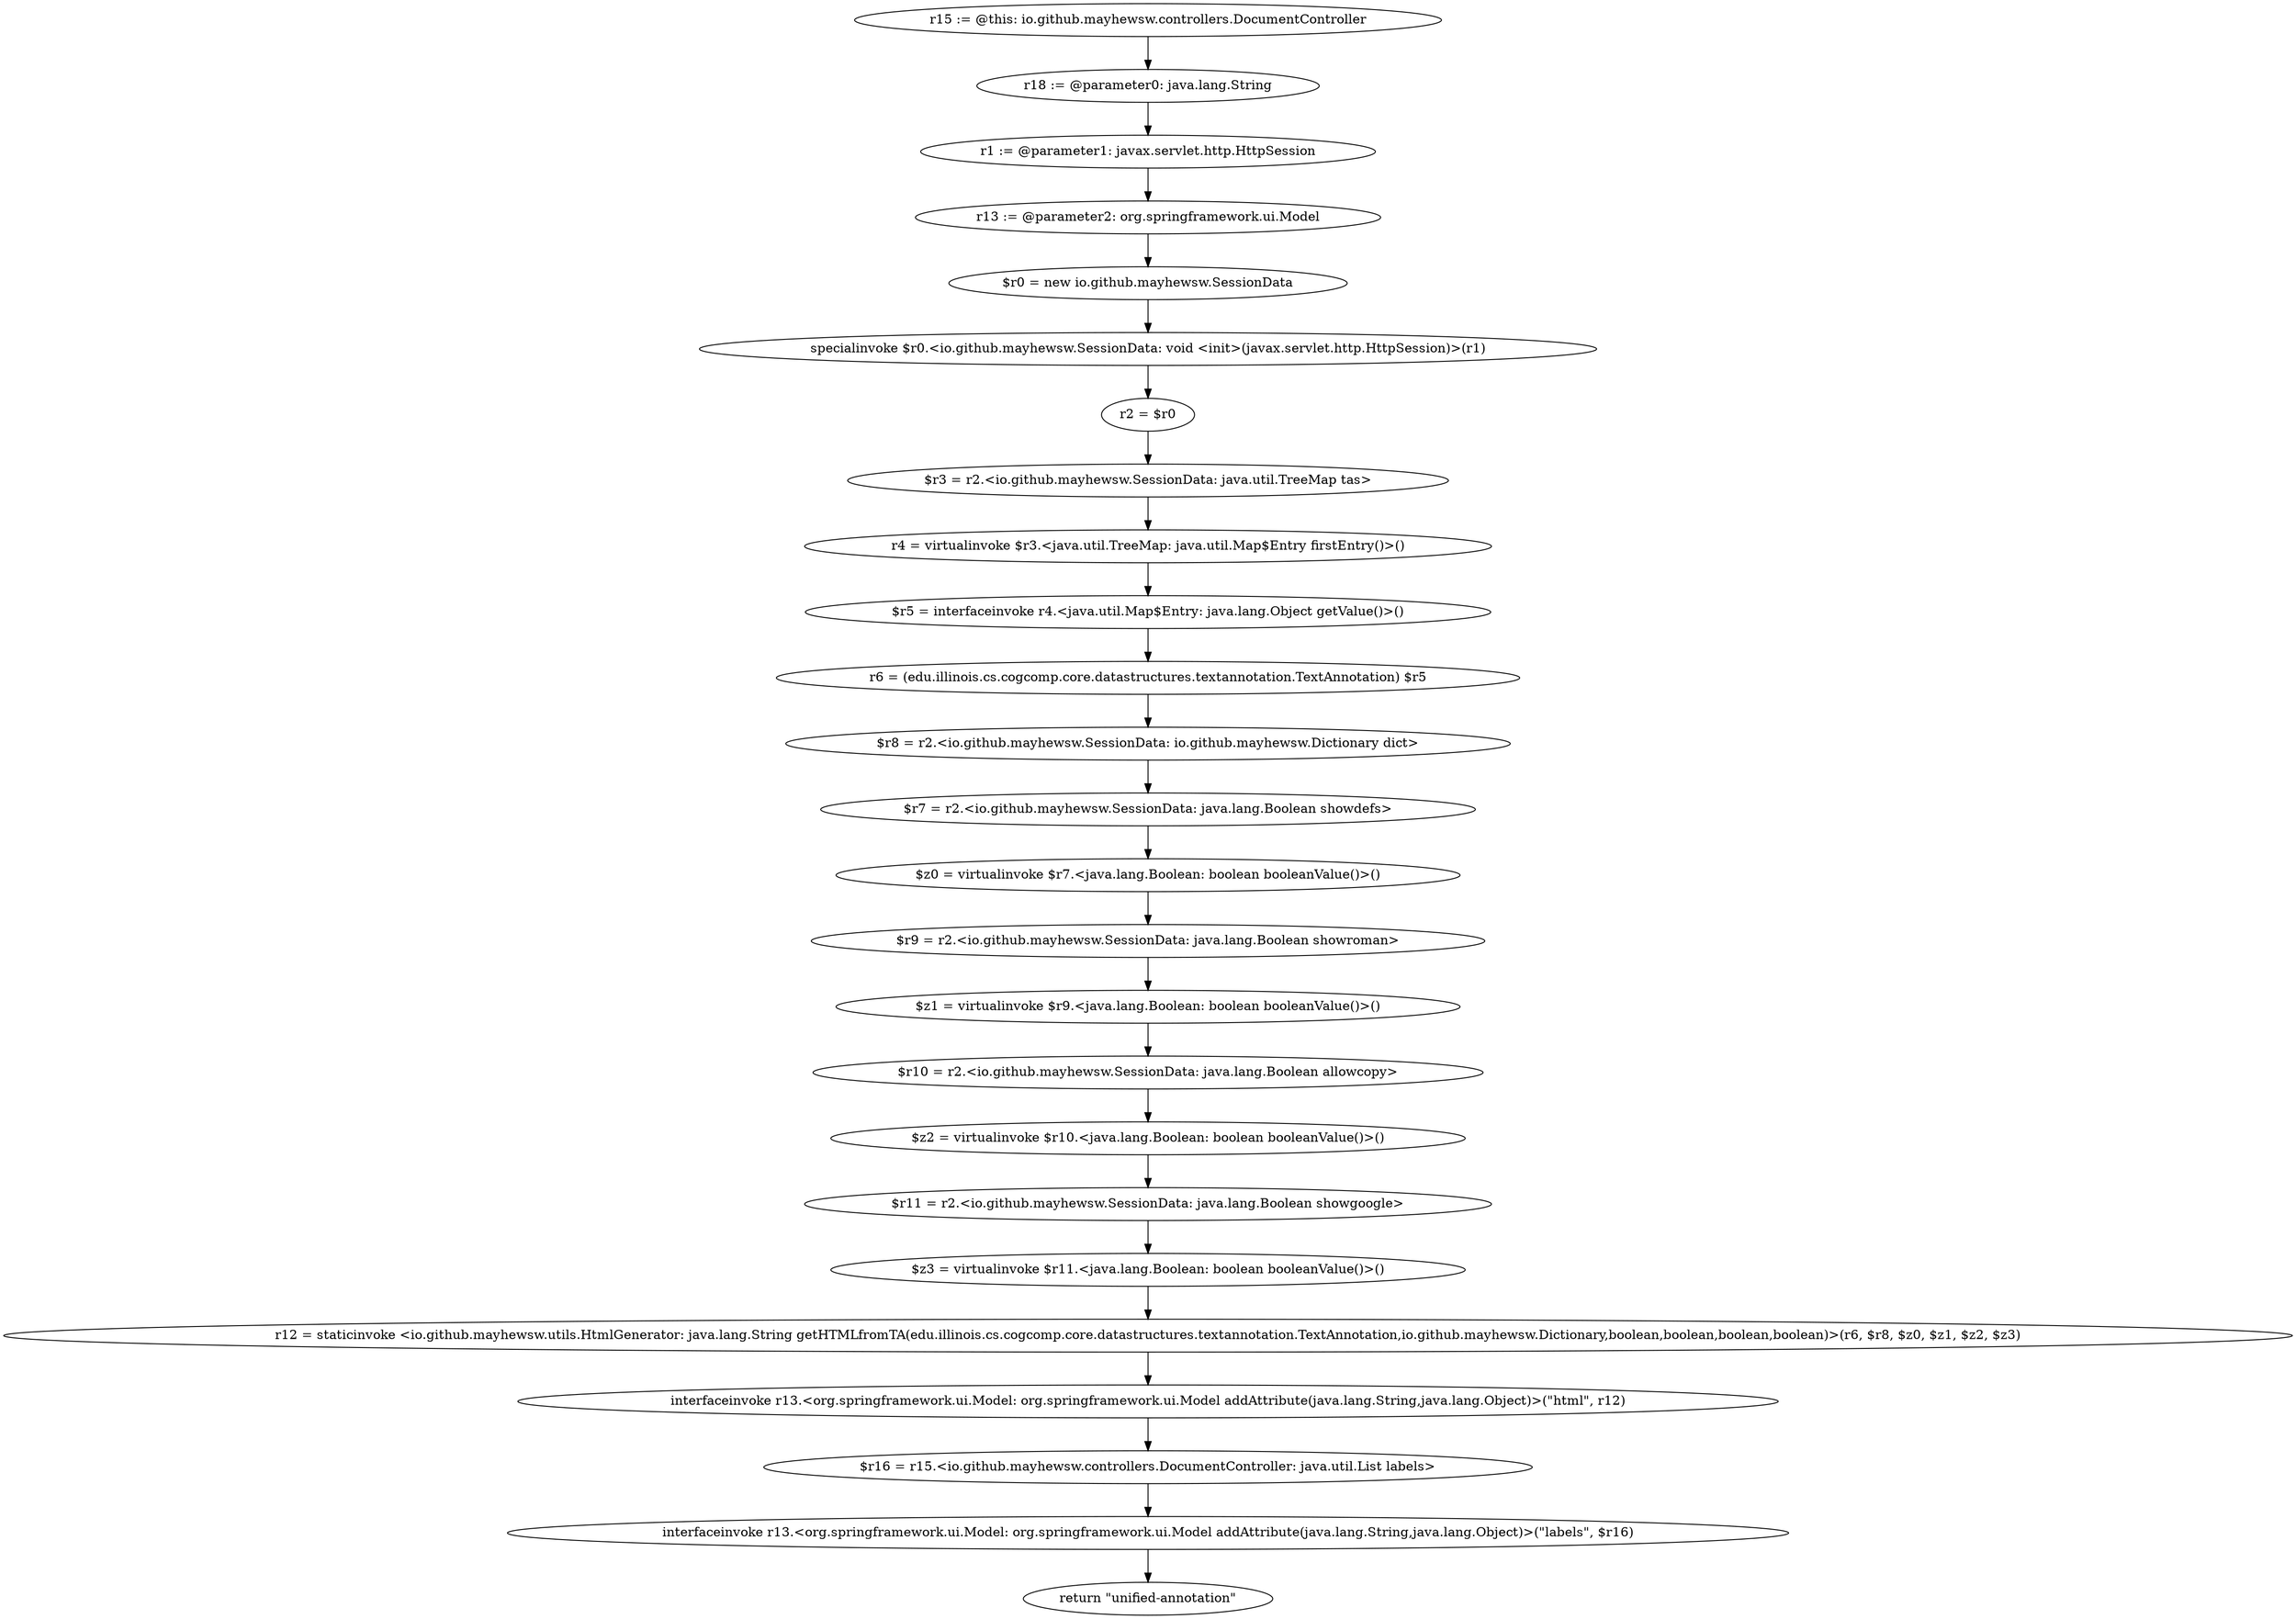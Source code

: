 digraph "unitGraph" {
    "r15 := @this: io.github.mayhewsw.controllers.DocumentController"
    "r18 := @parameter0: java.lang.String"
    "r1 := @parameter1: javax.servlet.http.HttpSession"
    "r13 := @parameter2: org.springframework.ui.Model"
    "$r0 = new io.github.mayhewsw.SessionData"
    "specialinvoke $r0.<io.github.mayhewsw.SessionData: void <init>(javax.servlet.http.HttpSession)>(r1)"
    "r2 = $r0"
    "$r3 = r2.<io.github.mayhewsw.SessionData: java.util.TreeMap tas>"
    "r4 = virtualinvoke $r3.<java.util.TreeMap: java.util.Map$Entry firstEntry()>()"
    "$r5 = interfaceinvoke r4.<java.util.Map$Entry: java.lang.Object getValue()>()"
    "r6 = (edu.illinois.cs.cogcomp.core.datastructures.textannotation.TextAnnotation) $r5"
    "$r8 = r2.<io.github.mayhewsw.SessionData: io.github.mayhewsw.Dictionary dict>"
    "$r7 = r2.<io.github.mayhewsw.SessionData: java.lang.Boolean showdefs>"
    "$z0 = virtualinvoke $r7.<java.lang.Boolean: boolean booleanValue()>()"
    "$r9 = r2.<io.github.mayhewsw.SessionData: java.lang.Boolean showroman>"
    "$z1 = virtualinvoke $r9.<java.lang.Boolean: boolean booleanValue()>()"
    "$r10 = r2.<io.github.mayhewsw.SessionData: java.lang.Boolean allowcopy>"
    "$z2 = virtualinvoke $r10.<java.lang.Boolean: boolean booleanValue()>()"
    "$r11 = r2.<io.github.mayhewsw.SessionData: java.lang.Boolean showgoogle>"
    "$z3 = virtualinvoke $r11.<java.lang.Boolean: boolean booleanValue()>()"
    "r12 = staticinvoke <io.github.mayhewsw.utils.HtmlGenerator: java.lang.String getHTMLfromTA(edu.illinois.cs.cogcomp.core.datastructures.textannotation.TextAnnotation,io.github.mayhewsw.Dictionary,boolean,boolean,boolean,boolean)>(r6, $r8, $z0, $z1, $z2, $z3)"
    "interfaceinvoke r13.<org.springframework.ui.Model: org.springframework.ui.Model addAttribute(java.lang.String,java.lang.Object)>(\"html\", r12)"
    "$r16 = r15.<io.github.mayhewsw.controllers.DocumentController: java.util.List labels>"
    "interfaceinvoke r13.<org.springframework.ui.Model: org.springframework.ui.Model addAttribute(java.lang.String,java.lang.Object)>(\"labels\", $r16)"
    "return \"unified-annotation\""
    "r15 := @this: io.github.mayhewsw.controllers.DocumentController"->"r18 := @parameter0: java.lang.String";
    "r18 := @parameter0: java.lang.String"->"r1 := @parameter1: javax.servlet.http.HttpSession";
    "r1 := @parameter1: javax.servlet.http.HttpSession"->"r13 := @parameter2: org.springframework.ui.Model";
    "r13 := @parameter2: org.springframework.ui.Model"->"$r0 = new io.github.mayhewsw.SessionData";
    "$r0 = new io.github.mayhewsw.SessionData"->"specialinvoke $r0.<io.github.mayhewsw.SessionData: void <init>(javax.servlet.http.HttpSession)>(r1)";
    "specialinvoke $r0.<io.github.mayhewsw.SessionData: void <init>(javax.servlet.http.HttpSession)>(r1)"->"r2 = $r0";
    "r2 = $r0"->"$r3 = r2.<io.github.mayhewsw.SessionData: java.util.TreeMap tas>";
    "$r3 = r2.<io.github.mayhewsw.SessionData: java.util.TreeMap tas>"->"r4 = virtualinvoke $r3.<java.util.TreeMap: java.util.Map$Entry firstEntry()>()";
    "r4 = virtualinvoke $r3.<java.util.TreeMap: java.util.Map$Entry firstEntry()>()"->"$r5 = interfaceinvoke r4.<java.util.Map$Entry: java.lang.Object getValue()>()";
    "$r5 = interfaceinvoke r4.<java.util.Map$Entry: java.lang.Object getValue()>()"->"r6 = (edu.illinois.cs.cogcomp.core.datastructures.textannotation.TextAnnotation) $r5";
    "r6 = (edu.illinois.cs.cogcomp.core.datastructures.textannotation.TextAnnotation) $r5"->"$r8 = r2.<io.github.mayhewsw.SessionData: io.github.mayhewsw.Dictionary dict>";
    "$r8 = r2.<io.github.mayhewsw.SessionData: io.github.mayhewsw.Dictionary dict>"->"$r7 = r2.<io.github.mayhewsw.SessionData: java.lang.Boolean showdefs>";
    "$r7 = r2.<io.github.mayhewsw.SessionData: java.lang.Boolean showdefs>"->"$z0 = virtualinvoke $r7.<java.lang.Boolean: boolean booleanValue()>()";
    "$z0 = virtualinvoke $r7.<java.lang.Boolean: boolean booleanValue()>()"->"$r9 = r2.<io.github.mayhewsw.SessionData: java.lang.Boolean showroman>";
    "$r9 = r2.<io.github.mayhewsw.SessionData: java.lang.Boolean showroman>"->"$z1 = virtualinvoke $r9.<java.lang.Boolean: boolean booleanValue()>()";
    "$z1 = virtualinvoke $r9.<java.lang.Boolean: boolean booleanValue()>()"->"$r10 = r2.<io.github.mayhewsw.SessionData: java.lang.Boolean allowcopy>";
    "$r10 = r2.<io.github.mayhewsw.SessionData: java.lang.Boolean allowcopy>"->"$z2 = virtualinvoke $r10.<java.lang.Boolean: boolean booleanValue()>()";
    "$z2 = virtualinvoke $r10.<java.lang.Boolean: boolean booleanValue()>()"->"$r11 = r2.<io.github.mayhewsw.SessionData: java.lang.Boolean showgoogle>";
    "$r11 = r2.<io.github.mayhewsw.SessionData: java.lang.Boolean showgoogle>"->"$z3 = virtualinvoke $r11.<java.lang.Boolean: boolean booleanValue()>()";
    "$z3 = virtualinvoke $r11.<java.lang.Boolean: boolean booleanValue()>()"->"r12 = staticinvoke <io.github.mayhewsw.utils.HtmlGenerator: java.lang.String getHTMLfromTA(edu.illinois.cs.cogcomp.core.datastructures.textannotation.TextAnnotation,io.github.mayhewsw.Dictionary,boolean,boolean,boolean,boolean)>(r6, $r8, $z0, $z1, $z2, $z3)";
    "r12 = staticinvoke <io.github.mayhewsw.utils.HtmlGenerator: java.lang.String getHTMLfromTA(edu.illinois.cs.cogcomp.core.datastructures.textannotation.TextAnnotation,io.github.mayhewsw.Dictionary,boolean,boolean,boolean,boolean)>(r6, $r8, $z0, $z1, $z2, $z3)"->"interfaceinvoke r13.<org.springframework.ui.Model: org.springframework.ui.Model addAttribute(java.lang.String,java.lang.Object)>(\"html\", r12)";
    "interfaceinvoke r13.<org.springframework.ui.Model: org.springframework.ui.Model addAttribute(java.lang.String,java.lang.Object)>(\"html\", r12)"->"$r16 = r15.<io.github.mayhewsw.controllers.DocumentController: java.util.List labels>";
    "$r16 = r15.<io.github.mayhewsw.controllers.DocumentController: java.util.List labels>"->"interfaceinvoke r13.<org.springframework.ui.Model: org.springframework.ui.Model addAttribute(java.lang.String,java.lang.Object)>(\"labels\", $r16)";
    "interfaceinvoke r13.<org.springframework.ui.Model: org.springframework.ui.Model addAttribute(java.lang.String,java.lang.Object)>(\"labels\", $r16)"->"return \"unified-annotation\"";
}
